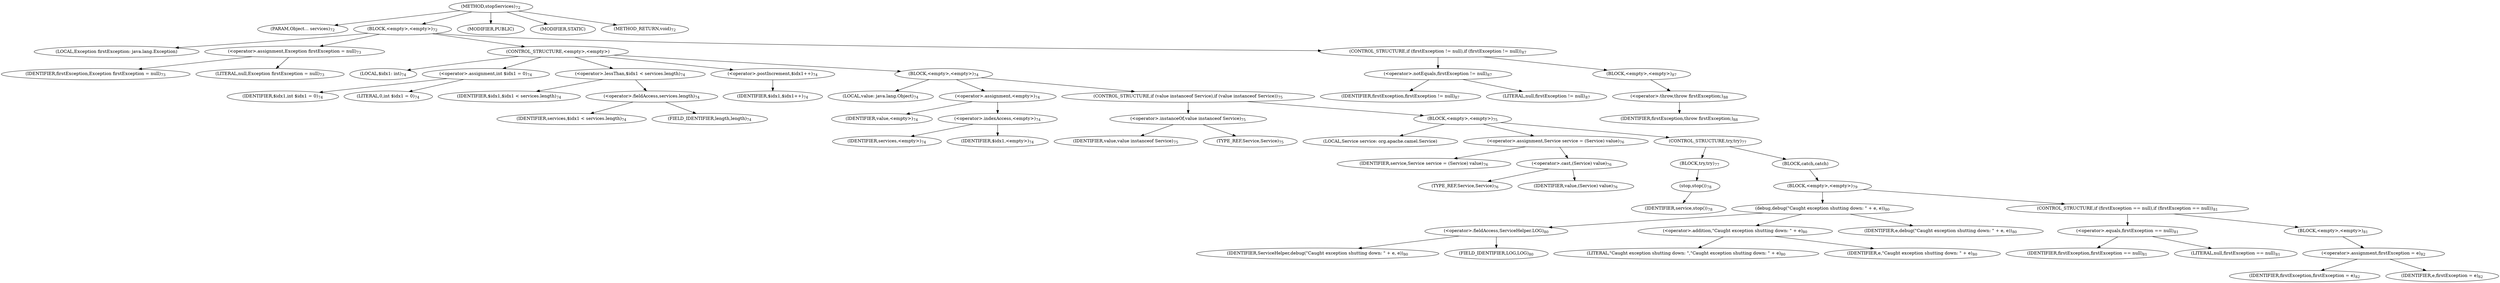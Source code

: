 digraph "stopServices" {  
"114" [label = <(METHOD,stopServices)<SUB>72</SUB>> ]
"115" [label = <(PARAM,Object... services)<SUB>72</SUB>> ]
"116" [label = <(BLOCK,&lt;empty&gt;,&lt;empty&gt;)<SUB>72</SUB>> ]
"117" [label = <(LOCAL,Exception firstException: java.lang.Exception)> ]
"118" [label = <(&lt;operator&gt;.assignment,Exception firstException = null)<SUB>73</SUB>> ]
"119" [label = <(IDENTIFIER,firstException,Exception firstException = null)<SUB>73</SUB>> ]
"120" [label = <(LITERAL,null,Exception firstException = null)<SUB>73</SUB>> ]
"121" [label = <(CONTROL_STRUCTURE,&lt;empty&gt;,&lt;empty&gt;)> ]
"122" [label = <(LOCAL,$idx1: int)<SUB>74</SUB>> ]
"123" [label = <(&lt;operator&gt;.assignment,int $idx1 = 0)<SUB>74</SUB>> ]
"124" [label = <(IDENTIFIER,$idx1,int $idx1 = 0)<SUB>74</SUB>> ]
"125" [label = <(LITERAL,0,int $idx1 = 0)<SUB>74</SUB>> ]
"126" [label = <(&lt;operator&gt;.lessThan,$idx1 &lt; services.length)<SUB>74</SUB>> ]
"127" [label = <(IDENTIFIER,$idx1,$idx1 &lt; services.length)<SUB>74</SUB>> ]
"128" [label = <(&lt;operator&gt;.fieldAccess,services.length)<SUB>74</SUB>> ]
"129" [label = <(IDENTIFIER,services,$idx1 &lt; services.length)<SUB>74</SUB>> ]
"130" [label = <(FIELD_IDENTIFIER,length,length)<SUB>74</SUB>> ]
"131" [label = <(&lt;operator&gt;.postIncrement,$idx1++)<SUB>74</SUB>> ]
"132" [label = <(IDENTIFIER,$idx1,$idx1++)<SUB>74</SUB>> ]
"133" [label = <(BLOCK,&lt;empty&gt;,&lt;empty&gt;)<SUB>74</SUB>> ]
"134" [label = <(LOCAL,value: java.lang.Object)<SUB>74</SUB>> ]
"135" [label = <(&lt;operator&gt;.assignment,&lt;empty&gt;)<SUB>74</SUB>> ]
"136" [label = <(IDENTIFIER,value,&lt;empty&gt;)<SUB>74</SUB>> ]
"137" [label = <(&lt;operator&gt;.indexAccess,&lt;empty&gt;)<SUB>74</SUB>> ]
"138" [label = <(IDENTIFIER,services,&lt;empty&gt;)<SUB>74</SUB>> ]
"139" [label = <(IDENTIFIER,$idx1,&lt;empty&gt;)<SUB>74</SUB>> ]
"140" [label = <(CONTROL_STRUCTURE,if (value instanceof Service),if (value instanceof Service))<SUB>75</SUB>> ]
"141" [label = <(&lt;operator&gt;.instanceOf,value instanceof Service)<SUB>75</SUB>> ]
"142" [label = <(IDENTIFIER,value,value instanceof Service)<SUB>75</SUB>> ]
"143" [label = <(TYPE_REF,Service,Service)<SUB>75</SUB>> ]
"144" [label = <(BLOCK,&lt;empty&gt;,&lt;empty&gt;)<SUB>75</SUB>> ]
"145" [label = <(LOCAL,Service service: org.apache.camel.Service)> ]
"146" [label = <(&lt;operator&gt;.assignment,Service service = (Service) value)<SUB>76</SUB>> ]
"147" [label = <(IDENTIFIER,service,Service service = (Service) value)<SUB>76</SUB>> ]
"148" [label = <(&lt;operator&gt;.cast,(Service) value)<SUB>76</SUB>> ]
"149" [label = <(TYPE_REF,Service,Service)<SUB>76</SUB>> ]
"150" [label = <(IDENTIFIER,value,(Service) value)<SUB>76</SUB>> ]
"151" [label = <(CONTROL_STRUCTURE,try,try)<SUB>77</SUB>> ]
"152" [label = <(BLOCK,try,try)<SUB>77</SUB>> ]
"153" [label = <(stop,stop())<SUB>78</SUB>> ]
"154" [label = <(IDENTIFIER,service,stop())<SUB>78</SUB>> ]
"155" [label = <(BLOCK,catch,catch)> ]
"156" [label = <(BLOCK,&lt;empty&gt;,&lt;empty&gt;)<SUB>79</SUB>> ]
"157" [label = <(debug,debug(&quot;Caught exception shutting down: &quot; + e, e))<SUB>80</SUB>> ]
"158" [label = <(&lt;operator&gt;.fieldAccess,ServiceHelper.LOG)<SUB>80</SUB>> ]
"159" [label = <(IDENTIFIER,ServiceHelper,debug(&quot;Caught exception shutting down: &quot; + e, e))<SUB>80</SUB>> ]
"160" [label = <(FIELD_IDENTIFIER,LOG,LOG)<SUB>80</SUB>> ]
"161" [label = <(&lt;operator&gt;.addition,&quot;Caught exception shutting down: &quot; + e)<SUB>80</SUB>> ]
"162" [label = <(LITERAL,&quot;Caught exception shutting down: &quot;,&quot;Caught exception shutting down: &quot; + e)<SUB>80</SUB>> ]
"163" [label = <(IDENTIFIER,e,&quot;Caught exception shutting down: &quot; + e)<SUB>80</SUB>> ]
"164" [label = <(IDENTIFIER,e,debug(&quot;Caught exception shutting down: &quot; + e, e))<SUB>80</SUB>> ]
"165" [label = <(CONTROL_STRUCTURE,if (firstException == null),if (firstException == null))<SUB>81</SUB>> ]
"166" [label = <(&lt;operator&gt;.equals,firstException == null)<SUB>81</SUB>> ]
"167" [label = <(IDENTIFIER,firstException,firstException == null)<SUB>81</SUB>> ]
"168" [label = <(LITERAL,null,firstException == null)<SUB>81</SUB>> ]
"169" [label = <(BLOCK,&lt;empty&gt;,&lt;empty&gt;)<SUB>81</SUB>> ]
"170" [label = <(&lt;operator&gt;.assignment,firstException = e)<SUB>82</SUB>> ]
"171" [label = <(IDENTIFIER,firstException,firstException = e)<SUB>82</SUB>> ]
"172" [label = <(IDENTIFIER,e,firstException = e)<SUB>82</SUB>> ]
"173" [label = <(CONTROL_STRUCTURE,if (firstException != null),if (firstException != null))<SUB>87</SUB>> ]
"174" [label = <(&lt;operator&gt;.notEquals,firstException != null)<SUB>87</SUB>> ]
"175" [label = <(IDENTIFIER,firstException,firstException != null)<SUB>87</SUB>> ]
"176" [label = <(LITERAL,null,firstException != null)<SUB>87</SUB>> ]
"177" [label = <(BLOCK,&lt;empty&gt;,&lt;empty&gt;)<SUB>87</SUB>> ]
"178" [label = <(&lt;operator&gt;.throw,throw firstException;)<SUB>88</SUB>> ]
"179" [label = <(IDENTIFIER,firstException,throw firstException;)<SUB>88</SUB>> ]
"180" [label = <(MODIFIER,PUBLIC)> ]
"181" [label = <(MODIFIER,STATIC)> ]
"182" [label = <(METHOD_RETURN,void)<SUB>72</SUB>> ]
  "114" -> "115" 
  "114" -> "116" 
  "114" -> "180" 
  "114" -> "181" 
  "114" -> "182" 
  "116" -> "117" 
  "116" -> "118" 
  "116" -> "121" 
  "116" -> "173" 
  "118" -> "119" 
  "118" -> "120" 
  "121" -> "122" 
  "121" -> "123" 
  "121" -> "126" 
  "121" -> "131" 
  "121" -> "133" 
  "123" -> "124" 
  "123" -> "125" 
  "126" -> "127" 
  "126" -> "128" 
  "128" -> "129" 
  "128" -> "130" 
  "131" -> "132" 
  "133" -> "134" 
  "133" -> "135" 
  "133" -> "140" 
  "135" -> "136" 
  "135" -> "137" 
  "137" -> "138" 
  "137" -> "139" 
  "140" -> "141" 
  "140" -> "144" 
  "141" -> "142" 
  "141" -> "143" 
  "144" -> "145" 
  "144" -> "146" 
  "144" -> "151" 
  "146" -> "147" 
  "146" -> "148" 
  "148" -> "149" 
  "148" -> "150" 
  "151" -> "152" 
  "151" -> "155" 
  "152" -> "153" 
  "153" -> "154" 
  "155" -> "156" 
  "156" -> "157" 
  "156" -> "165" 
  "157" -> "158" 
  "157" -> "161" 
  "157" -> "164" 
  "158" -> "159" 
  "158" -> "160" 
  "161" -> "162" 
  "161" -> "163" 
  "165" -> "166" 
  "165" -> "169" 
  "166" -> "167" 
  "166" -> "168" 
  "169" -> "170" 
  "170" -> "171" 
  "170" -> "172" 
  "173" -> "174" 
  "173" -> "177" 
  "174" -> "175" 
  "174" -> "176" 
  "177" -> "178" 
  "178" -> "179" 
}
